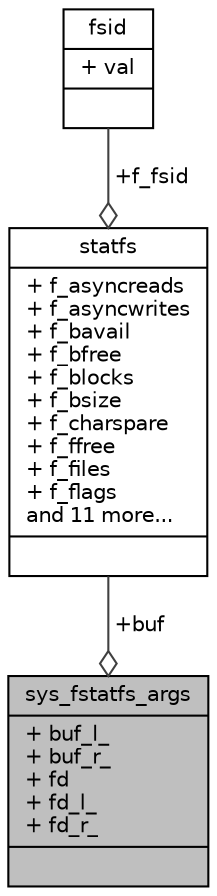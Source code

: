 digraph "sys_fstatfs_args"
{
 // LATEX_PDF_SIZE
  edge [fontname="Helvetica",fontsize="10",labelfontname="Helvetica",labelfontsize="10"];
  node [fontname="Helvetica",fontsize="10",shape=record];
  Node1 [label="{sys_fstatfs_args\n|+ buf_l_\l+ buf_r_\l+ fd\l+ fd_l_\l+ fd_r_\l|}",height=0.2,width=0.4,color="black", fillcolor="grey75", style="filled", fontcolor="black",tooltip=" "];
  Node2 -> Node1 [color="grey25",fontsize="10",style="solid",label=" +buf" ,arrowhead="odiamond",fontname="Helvetica"];
  Node2 [label="{statfs\n|+ f_asyncreads\l+ f_asyncwrites\l+ f_bavail\l+ f_bfree\l+ f_blocks\l+ f_bsize\l+ f_charspare\l+ f_ffree\l+ f_files\l+ f_flags\land 11 more...\l|}",height=0.2,width=0.4,color="black", fillcolor="white", style="filled",URL="$structstatfs.html",tooltip=" "];
  Node3 -> Node2 [color="grey25",fontsize="10",style="solid",label=" +f_fsid" ,arrowhead="odiamond",fontname="Helvetica"];
  Node3 [label="{fsid\n|+ val\l|}",height=0.2,width=0.4,color="black", fillcolor="white", style="filled",URL="$structfsid.html",tooltip=" "];
}
